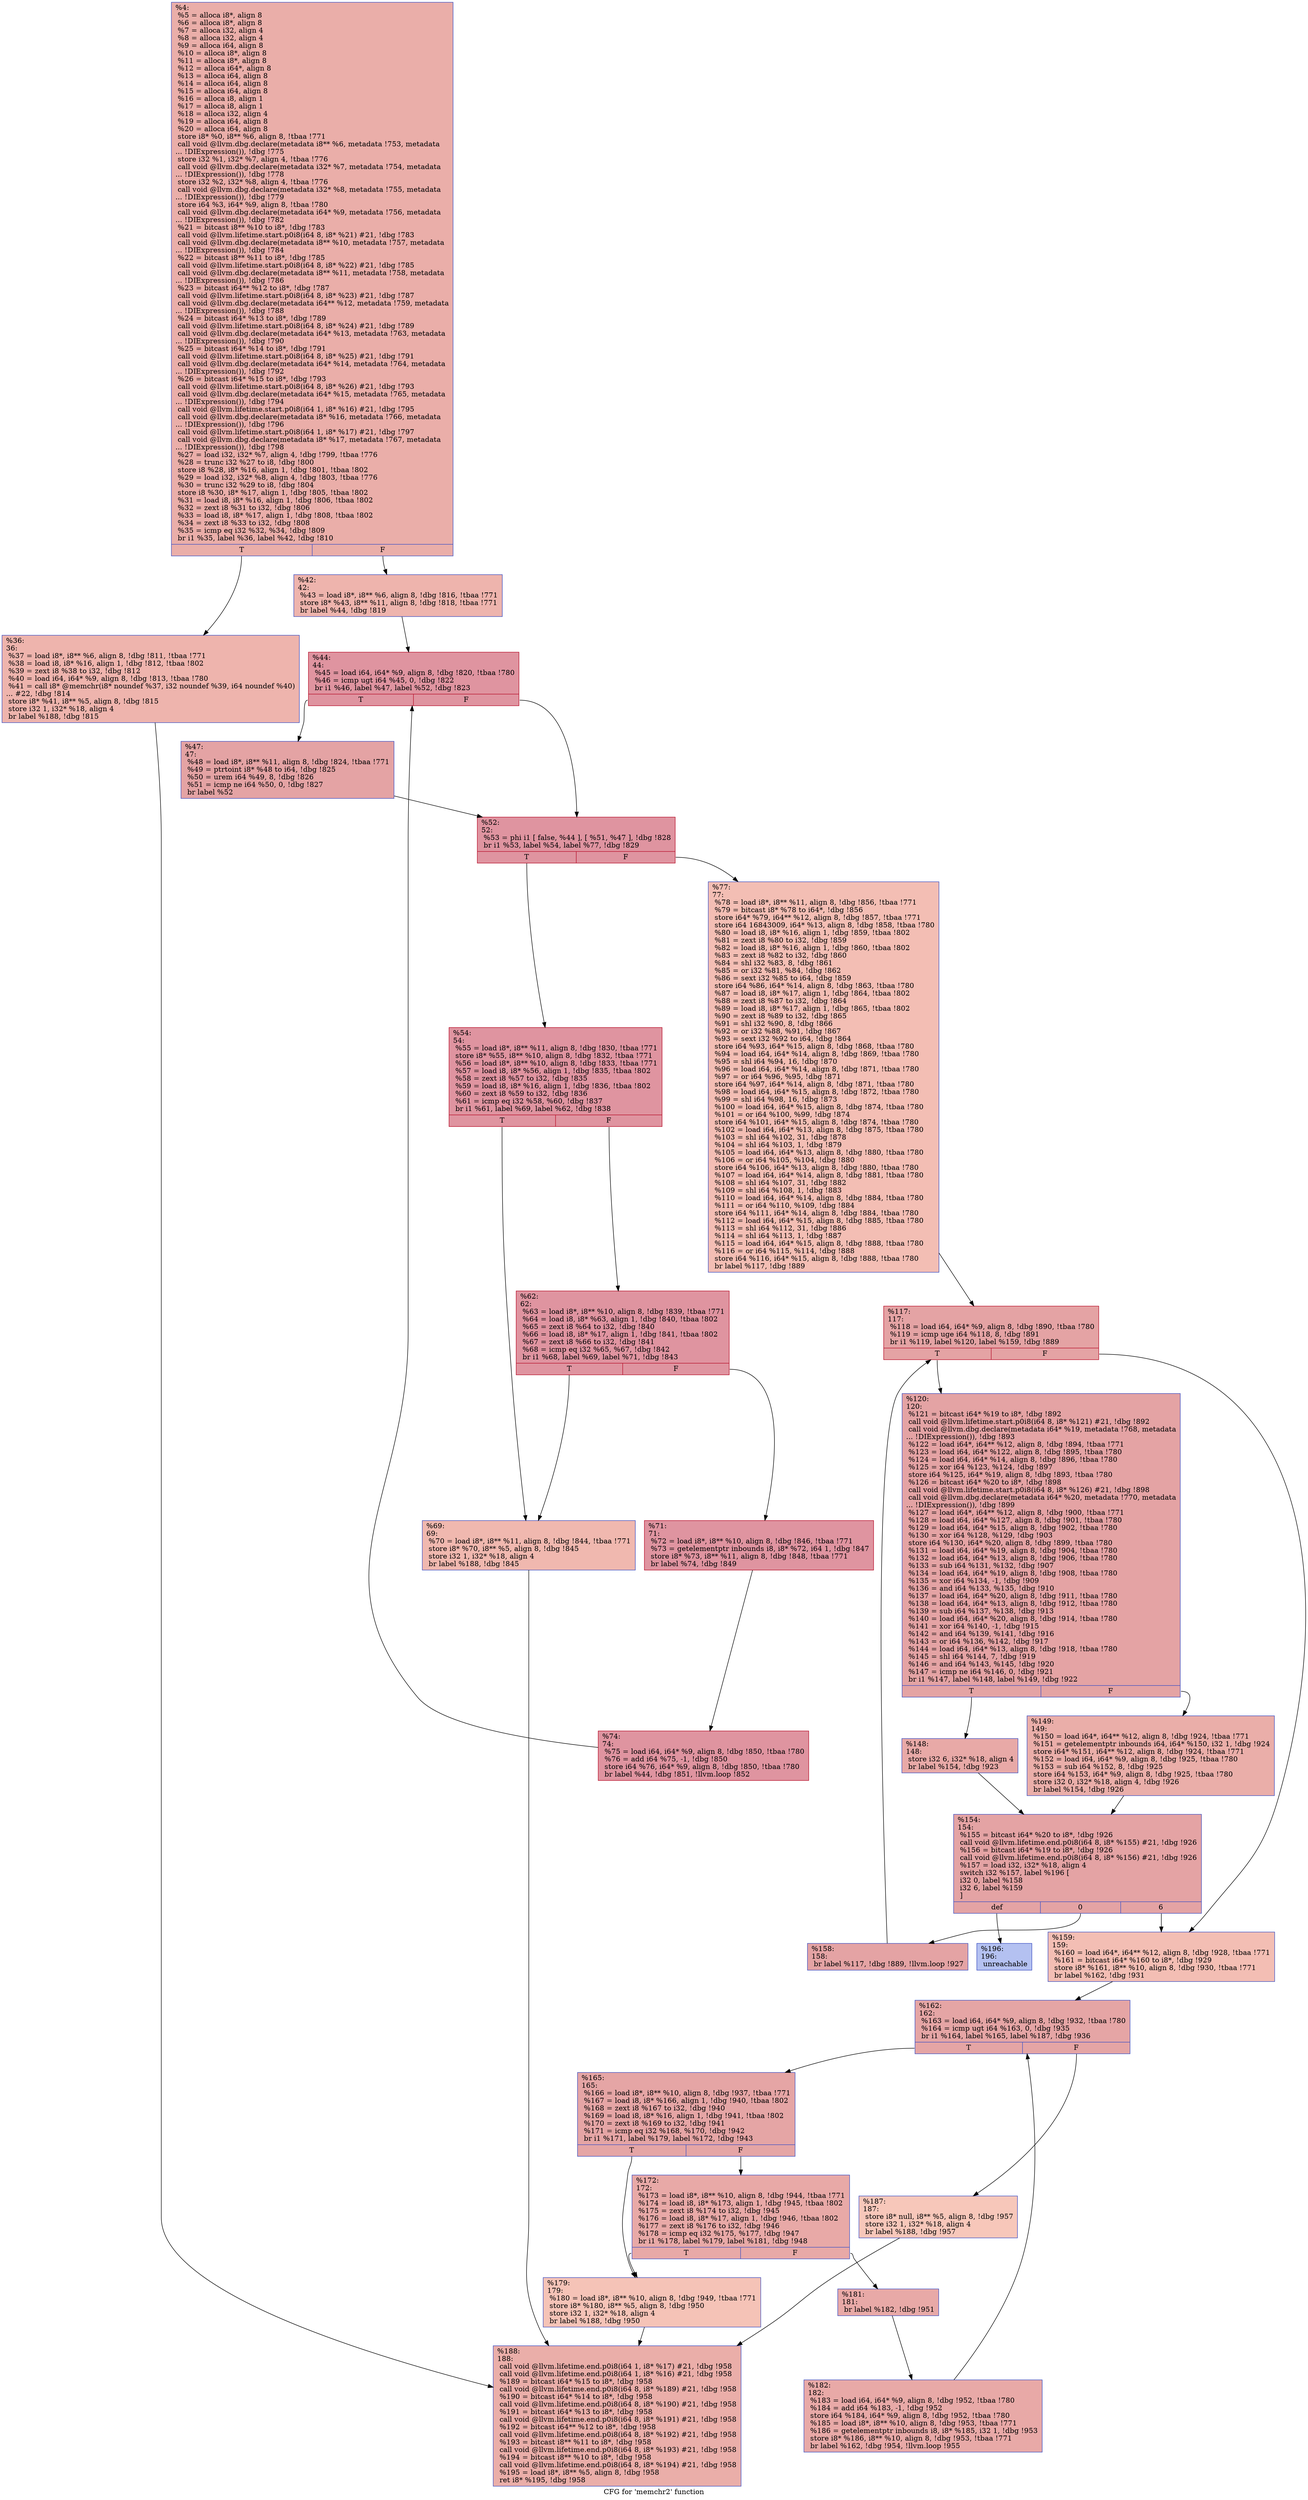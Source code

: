 digraph "CFG for 'memchr2' function" {
	label="CFG for 'memchr2' function";

	Node0x10ea590 [shape=record,color="#3d50c3ff", style=filled, fillcolor="#d0473d70",label="{%4:\l  %5 = alloca i8*, align 8\l  %6 = alloca i8*, align 8\l  %7 = alloca i32, align 4\l  %8 = alloca i32, align 4\l  %9 = alloca i64, align 8\l  %10 = alloca i8*, align 8\l  %11 = alloca i8*, align 8\l  %12 = alloca i64*, align 8\l  %13 = alloca i64, align 8\l  %14 = alloca i64, align 8\l  %15 = alloca i64, align 8\l  %16 = alloca i8, align 1\l  %17 = alloca i8, align 1\l  %18 = alloca i32, align 4\l  %19 = alloca i64, align 8\l  %20 = alloca i64, align 8\l  store i8* %0, i8** %6, align 8, !tbaa !771\l  call void @llvm.dbg.declare(metadata i8** %6, metadata !753, metadata\l... !DIExpression()), !dbg !775\l  store i32 %1, i32* %7, align 4, !tbaa !776\l  call void @llvm.dbg.declare(metadata i32* %7, metadata !754, metadata\l... !DIExpression()), !dbg !778\l  store i32 %2, i32* %8, align 4, !tbaa !776\l  call void @llvm.dbg.declare(metadata i32* %8, metadata !755, metadata\l... !DIExpression()), !dbg !779\l  store i64 %3, i64* %9, align 8, !tbaa !780\l  call void @llvm.dbg.declare(metadata i64* %9, metadata !756, metadata\l... !DIExpression()), !dbg !782\l  %21 = bitcast i8** %10 to i8*, !dbg !783\l  call void @llvm.lifetime.start.p0i8(i64 8, i8* %21) #21, !dbg !783\l  call void @llvm.dbg.declare(metadata i8** %10, metadata !757, metadata\l... !DIExpression()), !dbg !784\l  %22 = bitcast i8** %11 to i8*, !dbg !785\l  call void @llvm.lifetime.start.p0i8(i64 8, i8* %22) #21, !dbg !785\l  call void @llvm.dbg.declare(metadata i8** %11, metadata !758, metadata\l... !DIExpression()), !dbg !786\l  %23 = bitcast i64** %12 to i8*, !dbg !787\l  call void @llvm.lifetime.start.p0i8(i64 8, i8* %23) #21, !dbg !787\l  call void @llvm.dbg.declare(metadata i64** %12, metadata !759, metadata\l... !DIExpression()), !dbg !788\l  %24 = bitcast i64* %13 to i8*, !dbg !789\l  call void @llvm.lifetime.start.p0i8(i64 8, i8* %24) #21, !dbg !789\l  call void @llvm.dbg.declare(metadata i64* %13, metadata !763, metadata\l... !DIExpression()), !dbg !790\l  %25 = bitcast i64* %14 to i8*, !dbg !791\l  call void @llvm.lifetime.start.p0i8(i64 8, i8* %25) #21, !dbg !791\l  call void @llvm.dbg.declare(metadata i64* %14, metadata !764, metadata\l... !DIExpression()), !dbg !792\l  %26 = bitcast i64* %15 to i8*, !dbg !793\l  call void @llvm.lifetime.start.p0i8(i64 8, i8* %26) #21, !dbg !793\l  call void @llvm.dbg.declare(metadata i64* %15, metadata !765, metadata\l... !DIExpression()), !dbg !794\l  call void @llvm.lifetime.start.p0i8(i64 1, i8* %16) #21, !dbg !795\l  call void @llvm.dbg.declare(metadata i8* %16, metadata !766, metadata\l... !DIExpression()), !dbg !796\l  call void @llvm.lifetime.start.p0i8(i64 1, i8* %17) #21, !dbg !797\l  call void @llvm.dbg.declare(metadata i8* %17, metadata !767, metadata\l... !DIExpression()), !dbg !798\l  %27 = load i32, i32* %7, align 4, !dbg !799, !tbaa !776\l  %28 = trunc i32 %27 to i8, !dbg !800\l  store i8 %28, i8* %16, align 1, !dbg !801, !tbaa !802\l  %29 = load i32, i32* %8, align 4, !dbg !803, !tbaa !776\l  %30 = trunc i32 %29 to i8, !dbg !804\l  store i8 %30, i8* %17, align 1, !dbg !805, !tbaa !802\l  %31 = load i8, i8* %16, align 1, !dbg !806, !tbaa !802\l  %32 = zext i8 %31 to i32, !dbg !806\l  %33 = load i8, i8* %17, align 1, !dbg !808, !tbaa !802\l  %34 = zext i8 %33 to i32, !dbg !808\l  %35 = icmp eq i32 %32, %34, !dbg !809\l  br i1 %35, label %36, label %42, !dbg !810\l|{<s0>T|<s1>F}}"];
	Node0x10ea590:s0 -> Node0x1097c00;
	Node0x10ea590:s1 -> Node0x1097c50;
	Node0x1097c00 [shape=record,color="#3d50c3ff", style=filled, fillcolor="#d8564670",label="{%36:\l36:                                               \l  %37 = load i8*, i8** %6, align 8, !dbg !811, !tbaa !771\l  %38 = load i8, i8* %16, align 1, !dbg !812, !tbaa !802\l  %39 = zext i8 %38 to i32, !dbg !812\l  %40 = load i64, i64* %9, align 8, !dbg !813, !tbaa !780\l  %41 = call i8* @memchr(i8* noundef %37, i32 noundef %39, i64 noundef %40)\l... #22, !dbg !814\l  store i8* %41, i8** %5, align 8, !dbg !815\l  store i32 1, i32* %18, align 4\l  br label %188, !dbg !815\l}"];
	Node0x1097c00 -> Node0x10983d0;
	Node0x1097c50 [shape=record,color="#3d50c3ff", style=filled, fillcolor="#d8564670",label="{%42:\l42:                                               \l  %43 = load i8*, i8** %6, align 8, !dbg !816, !tbaa !771\l  store i8* %43, i8** %11, align 8, !dbg !818, !tbaa !771\l  br label %44, !dbg !819\l}"];
	Node0x1097c50 -> Node0x1097ca0;
	Node0x1097ca0 [shape=record,color="#b70d28ff", style=filled, fillcolor="#b70d2870",label="{%44:\l44:                                               \l  %45 = load i64, i64* %9, align 8, !dbg !820, !tbaa !780\l  %46 = icmp ugt i64 %45, 0, !dbg !822\l  br i1 %46, label %47, label %52, !dbg !823\l|{<s0>T|<s1>F}}"];
	Node0x1097ca0:s0 -> Node0x1097cf0;
	Node0x1097ca0:s1 -> Node0x1097d40;
	Node0x1097cf0 [shape=record,color="#3d50c3ff", style=filled, fillcolor="#c32e3170",label="{%47:\l47:                                               \l  %48 = load i8*, i8** %11, align 8, !dbg !824, !tbaa !771\l  %49 = ptrtoint i8* %48 to i64, !dbg !825\l  %50 = urem i64 %49, 8, !dbg !826\l  %51 = icmp ne i64 %50, 0, !dbg !827\l  br label %52\l}"];
	Node0x1097cf0 -> Node0x1097d40;
	Node0x1097d40 [shape=record,color="#b70d28ff", style=filled, fillcolor="#b70d2870",label="{%52:\l52:                                               \l  %53 = phi i1 [ false, %44 ], [ %51, %47 ], !dbg !828\l  br i1 %53, label %54, label %77, !dbg !829\l|{<s0>T|<s1>F}}"];
	Node0x1097d40:s0 -> Node0x1097d90;
	Node0x1097d40:s1 -> Node0x1097f20;
	Node0x1097d90 [shape=record,color="#b70d28ff", style=filled, fillcolor="#b70d2870",label="{%54:\l54:                                               \l  %55 = load i8*, i8** %11, align 8, !dbg !830, !tbaa !771\l  store i8* %55, i8** %10, align 8, !dbg !832, !tbaa !771\l  %56 = load i8*, i8** %10, align 8, !dbg !833, !tbaa !771\l  %57 = load i8, i8* %56, align 1, !dbg !835, !tbaa !802\l  %58 = zext i8 %57 to i32, !dbg !835\l  %59 = load i8, i8* %16, align 1, !dbg !836, !tbaa !802\l  %60 = zext i8 %59 to i32, !dbg !836\l  %61 = icmp eq i32 %58, %60, !dbg !837\l  br i1 %61, label %69, label %62, !dbg !838\l|{<s0>T|<s1>F}}"];
	Node0x1097d90:s0 -> Node0x1097e30;
	Node0x1097d90:s1 -> Node0x1097de0;
	Node0x1097de0 [shape=record,color="#b70d28ff", style=filled, fillcolor="#b70d2870",label="{%62:\l62:                                               \l  %63 = load i8*, i8** %10, align 8, !dbg !839, !tbaa !771\l  %64 = load i8, i8* %63, align 1, !dbg !840, !tbaa !802\l  %65 = zext i8 %64 to i32, !dbg !840\l  %66 = load i8, i8* %17, align 1, !dbg !841, !tbaa !802\l  %67 = zext i8 %66 to i32, !dbg !841\l  %68 = icmp eq i32 %65, %67, !dbg !842\l  br i1 %68, label %69, label %71, !dbg !843\l|{<s0>T|<s1>F}}"];
	Node0x1097de0:s0 -> Node0x1097e30;
	Node0x1097de0:s1 -> Node0x1097e80;
	Node0x1097e30 [shape=record,color="#3d50c3ff", style=filled, fillcolor="#dc5d4a70",label="{%69:\l69:                                               \l  %70 = load i8*, i8** %11, align 8, !dbg !844, !tbaa !771\l  store i8* %70, i8** %5, align 8, !dbg !845\l  store i32 1, i32* %18, align 4\l  br label %188, !dbg !845\l}"];
	Node0x1097e30 -> Node0x10983d0;
	Node0x1097e80 [shape=record,color="#b70d28ff", style=filled, fillcolor="#b70d2870",label="{%71:\l71:                                               \l  %72 = load i8*, i8** %10, align 8, !dbg !846, !tbaa !771\l  %73 = getelementptr inbounds i8, i8* %72, i64 1, !dbg !847\l  store i8* %73, i8** %11, align 8, !dbg !848, !tbaa !771\l  br label %74, !dbg !849\l}"];
	Node0x1097e80 -> Node0x1097ed0;
	Node0x1097ed0 [shape=record,color="#b70d28ff", style=filled, fillcolor="#b70d2870",label="{%74:\l74:                                               \l  %75 = load i64, i64* %9, align 8, !dbg !850, !tbaa !780\l  %76 = add i64 %75, -1, !dbg !850\l  store i64 %76, i64* %9, align 8, !dbg !850, !tbaa !780\l  br label %44, !dbg !851, !llvm.loop !852\l}"];
	Node0x1097ed0 -> Node0x1097ca0;
	Node0x1097f20 [shape=record,color="#3d50c3ff", style=filled, fillcolor="#e36c5570",label="{%77:\l77:                                               \l  %78 = load i8*, i8** %11, align 8, !dbg !856, !tbaa !771\l  %79 = bitcast i8* %78 to i64*, !dbg !856\l  store i64* %79, i64** %12, align 8, !dbg !857, !tbaa !771\l  store i64 16843009, i64* %13, align 8, !dbg !858, !tbaa !780\l  %80 = load i8, i8* %16, align 1, !dbg !859, !tbaa !802\l  %81 = zext i8 %80 to i32, !dbg !859\l  %82 = load i8, i8* %16, align 1, !dbg !860, !tbaa !802\l  %83 = zext i8 %82 to i32, !dbg !860\l  %84 = shl i32 %83, 8, !dbg !861\l  %85 = or i32 %81, %84, !dbg !862\l  %86 = sext i32 %85 to i64, !dbg !859\l  store i64 %86, i64* %14, align 8, !dbg !863, !tbaa !780\l  %87 = load i8, i8* %17, align 1, !dbg !864, !tbaa !802\l  %88 = zext i8 %87 to i32, !dbg !864\l  %89 = load i8, i8* %17, align 1, !dbg !865, !tbaa !802\l  %90 = zext i8 %89 to i32, !dbg !865\l  %91 = shl i32 %90, 8, !dbg !866\l  %92 = or i32 %88, %91, !dbg !867\l  %93 = sext i32 %92 to i64, !dbg !864\l  store i64 %93, i64* %15, align 8, !dbg !868, !tbaa !780\l  %94 = load i64, i64* %14, align 8, !dbg !869, !tbaa !780\l  %95 = shl i64 %94, 16, !dbg !870\l  %96 = load i64, i64* %14, align 8, !dbg !871, !tbaa !780\l  %97 = or i64 %96, %95, !dbg !871\l  store i64 %97, i64* %14, align 8, !dbg !871, !tbaa !780\l  %98 = load i64, i64* %15, align 8, !dbg !872, !tbaa !780\l  %99 = shl i64 %98, 16, !dbg !873\l  %100 = load i64, i64* %15, align 8, !dbg !874, !tbaa !780\l  %101 = or i64 %100, %99, !dbg !874\l  store i64 %101, i64* %15, align 8, !dbg !874, !tbaa !780\l  %102 = load i64, i64* %13, align 8, !dbg !875, !tbaa !780\l  %103 = shl i64 %102, 31, !dbg !878\l  %104 = shl i64 %103, 1, !dbg !879\l  %105 = load i64, i64* %13, align 8, !dbg !880, !tbaa !780\l  %106 = or i64 %105, %104, !dbg !880\l  store i64 %106, i64* %13, align 8, !dbg !880, !tbaa !780\l  %107 = load i64, i64* %14, align 8, !dbg !881, !tbaa !780\l  %108 = shl i64 %107, 31, !dbg !882\l  %109 = shl i64 %108, 1, !dbg !883\l  %110 = load i64, i64* %14, align 8, !dbg !884, !tbaa !780\l  %111 = or i64 %110, %109, !dbg !884\l  store i64 %111, i64* %14, align 8, !dbg !884, !tbaa !780\l  %112 = load i64, i64* %15, align 8, !dbg !885, !tbaa !780\l  %113 = shl i64 %112, 31, !dbg !886\l  %114 = shl i64 %113, 1, !dbg !887\l  %115 = load i64, i64* %15, align 8, !dbg !888, !tbaa !780\l  %116 = or i64 %115, %114, !dbg !888\l  store i64 %116, i64* %15, align 8, !dbg !888, !tbaa !780\l  br label %117, !dbg !889\l}"];
	Node0x1097f20 -> Node0x1097f70;
	Node0x1097f70 [shape=record,color="#b70d28ff", style=filled, fillcolor="#c32e3170",label="{%117:\l117:                                              \l  %118 = load i64, i64* %9, align 8, !dbg !890, !tbaa !780\l  %119 = icmp uge i64 %118, 8, !dbg !891\l  br i1 %119, label %120, label %159, !dbg !889\l|{<s0>T|<s1>F}}"];
	Node0x1097f70:s0 -> Node0x1097fc0;
	Node0x1097f70:s1 -> Node0x1098150;
	Node0x1097fc0 [shape=record,color="#3d50c3ff", style=filled, fillcolor="#c32e3170",label="{%120:\l120:                                              \l  %121 = bitcast i64* %19 to i8*, !dbg !892\l  call void @llvm.lifetime.start.p0i8(i64 8, i8* %121) #21, !dbg !892\l  call void @llvm.dbg.declare(metadata i64* %19, metadata !768, metadata\l... !DIExpression()), !dbg !893\l  %122 = load i64*, i64** %12, align 8, !dbg !894, !tbaa !771\l  %123 = load i64, i64* %122, align 8, !dbg !895, !tbaa !780\l  %124 = load i64, i64* %14, align 8, !dbg !896, !tbaa !780\l  %125 = xor i64 %123, %124, !dbg !897\l  store i64 %125, i64* %19, align 8, !dbg !893, !tbaa !780\l  %126 = bitcast i64* %20 to i8*, !dbg !898\l  call void @llvm.lifetime.start.p0i8(i64 8, i8* %126) #21, !dbg !898\l  call void @llvm.dbg.declare(metadata i64* %20, metadata !770, metadata\l... !DIExpression()), !dbg !899\l  %127 = load i64*, i64** %12, align 8, !dbg !900, !tbaa !771\l  %128 = load i64, i64* %127, align 8, !dbg !901, !tbaa !780\l  %129 = load i64, i64* %15, align 8, !dbg !902, !tbaa !780\l  %130 = xor i64 %128, %129, !dbg !903\l  store i64 %130, i64* %20, align 8, !dbg !899, !tbaa !780\l  %131 = load i64, i64* %19, align 8, !dbg !904, !tbaa !780\l  %132 = load i64, i64* %13, align 8, !dbg !906, !tbaa !780\l  %133 = sub i64 %131, %132, !dbg !907\l  %134 = load i64, i64* %19, align 8, !dbg !908, !tbaa !780\l  %135 = xor i64 %134, -1, !dbg !909\l  %136 = and i64 %133, %135, !dbg !910\l  %137 = load i64, i64* %20, align 8, !dbg !911, !tbaa !780\l  %138 = load i64, i64* %13, align 8, !dbg !912, !tbaa !780\l  %139 = sub i64 %137, %138, !dbg !913\l  %140 = load i64, i64* %20, align 8, !dbg !914, !tbaa !780\l  %141 = xor i64 %140, -1, !dbg !915\l  %142 = and i64 %139, %141, !dbg !916\l  %143 = or i64 %136, %142, !dbg !917\l  %144 = load i64, i64* %13, align 8, !dbg !918, !tbaa !780\l  %145 = shl i64 %144, 7, !dbg !919\l  %146 = and i64 %143, %145, !dbg !920\l  %147 = icmp ne i64 %146, 0, !dbg !921\l  br i1 %147, label %148, label %149, !dbg !922\l|{<s0>T|<s1>F}}"];
	Node0x1097fc0:s0 -> Node0x1098010;
	Node0x1097fc0:s1 -> Node0x1098060;
	Node0x1098010 [shape=record,color="#3d50c3ff", style=filled, fillcolor="#ca3b3770",label="{%148:\l148:                                              \l  store i32 6, i32* %18, align 4\l  br label %154, !dbg !923\l}"];
	Node0x1098010 -> Node0x10980b0;
	Node0x1098060 [shape=record,color="#3d50c3ff", style=filled, fillcolor="#d0473d70",label="{%149:\l149:                                              \l  %150 = load i64*, i64** %12, align 8, !dbg !924, !tbaa !771\l  %151 = getelementptr inbounds i64, i64* %150, i32 1, !dbg !924\l  store i64* %151, i64** %12, align 8, !dbg !924, !tbaa !771\l  %152 = load i64, i64* %9, align 8, !dbg !925, !tbaa !780\l  %153 = sub i64 %152, 8, !dbg !925\l  store i64 %153, i64* %9, align 8, !dbg !925, !tbaa !780\l  store i32 0, i32* %18, align 4, !dbg !926\l  br label %154, !dbg !926\l}"];
	Node0x1098060 -> Node0x10980b0;
	Node0x10980b0 [shape=record,color="#3d50c3ff", style=filled, fillcolor="#c32e3170",label="{%154:\l154:                                              \l  %155 = bitcast i64* %20 to i8*, !dbg !926\l  call void @llvm.lifetime.end.p0i8(i64 8, i8* %155) #21, !dbg !926\l  %156 = bitcast i64* %19 to i8*, !dbg !926\l  call void @llvm.lifetime.end.p0i8(i64 8, i8* %156) #21, !dbg !926\l  %157 = load i32, i32* %18, align 4\l  switch i32 %157, label %196 [\l    i32 0, label %158\l    i32 6, label %159\l  ]\l|{<s0>def|<s1>0|<s2>6}}"];
	Node0x10980b0:s0 -> Node0x1098420;
	Node0x10980b0:s1 -> Node0x1098100;
	Node0x10980b0:s2 -> Node0x1098150;
	Node0x1098100 [shape=record,color="#3d50c3ff", style=filled, fillcolor="#c32e3170",label="{%158:\l158:                                              \l  br label %117, !dbg !889, !llvm.loop !927\l}"];
	Node0x1098100 -> Node0x1097f70;
	Node0x1098150 [shape=record,color="#3d50c3ff", style=filled, fillcolor="#e36c5570",label="{%159:\l159:                                              \l  %160 = load i64*, i64** %12, align 8, !dbg !928, !tbaa !771\l  %161 = bitcast i64* %160 to i8*, !dbg !929\l  store i8* %161, i8** %10, align 8, !dbg !930, !tbaa !771\l  br label %162, !dbg !931\l}"];
	Node0x1098150 -> Node0x10981a0;
	Node0x10981a0 [shape=record,color="#3d50c3ff", style=filled, fillcolor="#c5333470",label="{%162:\l162:                                              \l  %163 = load i64, i64* %9, align 8, !dbg !932, !tbaa !780\l  %164 = icmp ugt i64 %163, 0, !dbg !935\l  br i1 %164, label %165, label %187, !dbg !936\l|{<s0>T|<s1>F}}"];
	Node0x10981a0:s0 -> Node0x10981f0;
	Node0x10981a0:s1 -> Node0x1098380;
	Node0x10981f0 [shape=record,color="#3d50c3ff", style=filled, fillcolor="#c5333470",label="{%165:\l165:                                              \l  %166 = load i8*, i8** %10, align 8, !dbg !937, !tbaa !771\l  %167 = load i8, i8* %166, align 1, !dbg !940, !tbaa !802\l  %168 = zext i8 %167 to i32, !dbg !940\l  %169 = load i8, i8* %16, align 1, !dbg !941, !tbaa !802\l  %170 = zext i8 %169 to i32, !dbg !941\l  %171 = icmp eq i32 %168, %170, !dbg !942\l  br i1 %171, label %179, label %172, !dbg !943\l|{<s0>T|<s1>F}}"];
	Node0x10981f0:s0 -> Node0x1098290;
	Node0x10981f0:s1 -> Node0x1098240;
	Node0x1098240 [shape=record,color="#3d50c3ff", style=filled, fillcolor="#ca3b3770",label="{%172:\l172:                                              \l  %173 = load i8*, i8** %10, align 8, !dbg !944, !tbaa !771\l  %174 = load i8, i8* %173, align 1, !dbg !945, !tbaa !802\l  %175 = zext i8 %174 to i32, !dbg !945\l  %176 = load i8, i8* %17, align 1, !dbg !946, !tbaa !802\l  %177 = zext i8 %176 to i32, !dbg !946\l  %178 = icmp eq i32 %175, %177, !dbg !947\l  br i1 %178, label %179, label %181, !dbg !948\l|{<s0>T|<s1>F}}"];
	Node0x1098240:s0 -> Node0x1098290;
	Node0x1098240:s1 -> Node0x10982e0;
	Node0x1098290 [shape=record,color="#3d50c3ff", style=filled, fillcolor="#e8765c70",label="{%179:\l179:                                              \l  %180 = load i8*, i8** %10, align 8, !dbg !949, !tbaa !771\l  store i8* %180, i8** %5, align 8, !dbg !950\l  store i32 1, i32* %18, align 4\l  br label %188, !dbg !950\l}"];
	Node0x1098290 -> Node0x10983d0;
	Node0x10982e0 [shape=record,color="#3d50c3ff", style=filled, fillcolor="#ca3b3770",label="{%181:\l181:                                              \l  br label %182, !dbg !951\l}"];
	Node0x10982e0 -> Node0x1098330;
	Node0x1098330 [shape=record,color="#3d50c3ff", style=filled, fillcolor="#ca3b3770",label="{%182:\l182:                                              \l  %183 = load i64, i64* %9, align 8, !dbg !952, !tbaa !780\l  %184 = add i64 %183, -1, !dbg !952\l  store i64 %184, i64* %9, align 8, !dbg !952, !tbaa !780\l  %185 = load i8*, i8** %10, align 8, !dbg !953, !tbaa !771\l  %186 = getelementptr inbounds i8, i8* %185, i32 1, !dbg !953\l  store i8* %186, i8** %10, align 8, !dbg !953, !tbaa !771\l  br label %162, !dbg !954, !llvm.loop !955\l}"];
	Node0x1098330 -> Node0x10981a0;
	Node0x1098380 [shape=record,color="#3d50c3ff", style=filled, fillcolor="#ec7f6370",label="{%187:\l187:                                              \l  store i8* null, i8** %5, align 8, !dbg !957\l  store i32 1, i32* %18, align 4\l  br label %188, !dbg !957\l}"];
	Node0x1098380 -> Node0x10983d0;
	Node0x10983d0 [shape=record,color="#3d50c3ff", style=filled, fillcolor="#d0473d70",label="{%188:\l188:                                              \l  call void @llvm.lifetime.end.p0i8(i64 1, i8* %17) #21, !dbg !958\l  call void @llvm.lifetime.end.p0i8(i64 1, i8* %16) #21, !dbg !958\l  %189 = bitcast i64* %15 to i8*, !dbg !958\l  call void @llvm.lifetime.end.p0i8(i64 8, i8* %189) #21, !dbg !958\l  %190 = bitcast i64* %14 to i8*, !dbg !958\l  call void @llvm.lifetime.end.p0i8(i64 8, i8* %190) #21, !dbg !958\l  %191 = bitcast i64* %13 to i8*, !dbg !958\l  call void @llvm.lifetime.end.p0i8(i64 8, i8* %191) #21, !dbg !958\l  %192 = bitcast i64** %12 to i8*, !dbg !958\l  call void @llvm.lifetime.end.p0i8(i64 8, i8* %192) #21, !dbg !958\l  %193 = bitcast i8** %11 to i8*, !dbg !958\l  call void @llvm.lifetime.end.p0i8(i64 8, i8* %193) #21, !dbg !958\l  %194 = bitcast i8** %10 to i8*, !dbg !958\l  call void @llvm.lifetime.end.p0i8(i64 8, i8* %194) #21, !dbg !958\l  %195 = load i8*, i8** %5, align 8, !dbg !958\l  ret i8* %195, !dbg !958\l}"];
	Node0x1098420 [shape=record,color="#3d50c3ff", style=filled, fillcolor="#5572df70",label="{%196:\l196:                                              \l  unreachable\l}"];
}
